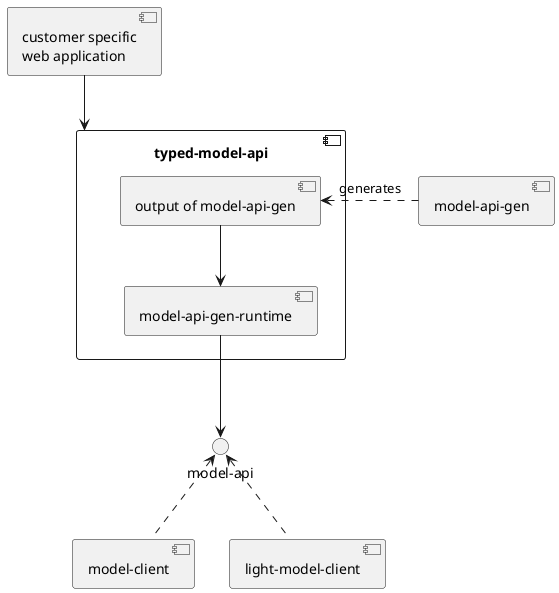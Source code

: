 @startuml

component "model-client" as mc
component "light-model-client" as lmc
interface "model-api" as modelapi
component "typed-model-api" {
    component "output of model-api-gen"
    component "model-api-gen-runtime"
}
component "customer specific\nweb application" as webapp

modelapi <.. mc
modelapi <.. lmc

[model-api-gen-runtime] --> modelapi
[model-api-gen] .left.> "output of model-api-gen" : generates
webapp --> "typed-model-api"
"output of model-api-gen" --> "model-api-gen-runtime"

@enduml
